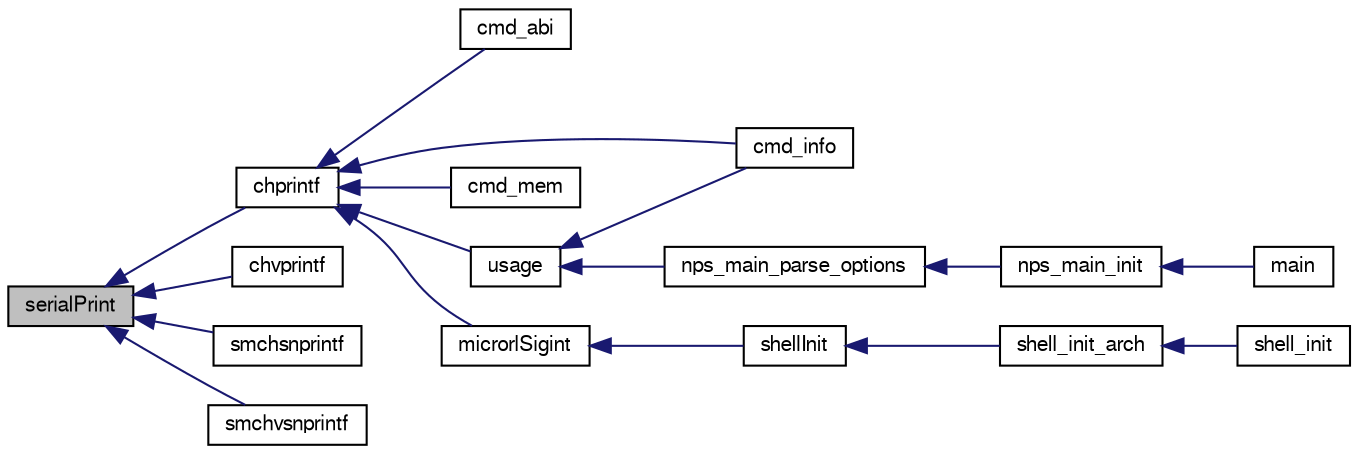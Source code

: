 digraph "serialPrint"
{
  edge [fontname="FreeSans",fontsize="10",labelfontname="FreeSans",labelfontsize="10"];
  node [fontname="FreeSans",fontsize="10",shape=record];
  rankdir="LR";
  Node1 [label="serialPrint",height=0.2,width=0.4,color="black", fillcolor="grey75", style="filled", fontcolor="black"];
  Node1 -> Node2 [dir="back",color="midnightblue",fontsize="10",style="solid",fontname="FreeSans"];
  Node2 [label="chprintf",height=0.2,width=0.4,color="black", fillcolor="white", style="filled",URL="$group__chprintf.html#gac84c97ff3243a8aa49289a3abc53f010"];
  Node2 -> Node3 [dir="back",color="midnightblue",fontsize="10",style="solid",fontname="FreeSans"];
  Node3 [label="cmd_abi",height=0.2,width=0.4,color="black", fillcolor="white", style="filled",URL="$shell__arch_8c.html#ae96cb88b7db05439ce2524ce5c571002"];
  Node2 -> Node4 [dir="back",color="midnightblue",fontsize="10",style="solid",fontname="FreeSans"];
  Node4 [label="cmd_info",height=0.2,width=0.4,color="black", fillcolor="white", style="filled",URL="$group__SHELL.html#ga8aec65e6e5613559d1ed9f4ea07538a4"];
  Node2 -> Node5 [dir="back",color="midnightblue",fontsize="10",style="solid",fontname="FreeSans"];
  Node5 [label="cmd_mem",height=0.2,width=0.4,color="black", fillcolor="white", style="filled",URL="$shell__arch_8c.html#a2f63715d4417957054da76e9d83340cf"];
  Node2 -> Node6 [dir="back",color="midnightblue",fontsize="10",style="solid",fontname="FreeSans"];
  Node6 [label="microrlSigint",height=0.2,width=0.4,color="black", fillcolor="white", style="filled",URL="$group__SHELL.html#ga4d14287da53057dd53faca137d0b91c5"];
  Node6 -> Node7 [dir="back",color="midnightblue",fontsize="10",style="solid",fontname="FreeSans"];
  Node7 [label="shellInit",height=0.2,width=0.4,color="black", fillcolor="white", style="filled",URL="$group__SHELL.html#ga0b1dba28bb03cb29749f32a595d5ec57",tooltip="Shell manager initialization. "];
  Node7 -> Node8 [dir="back",color="midnightblue",fontsize="10",style="solid",fontname="FreeSans"];
  Node8 [label="shell_init_arch",height=0.2,width=0.4,color="black", fillcolor="white", style="filled",URL="$shell__arch_8h.html#a0d71d20b7713f8ddabd21f854e7ebbc4",tooltip="Arch init. "];
  Node8 -> Node9 [dir="back",color="midnightblue",fontsize="10",style="solid",fontname="FreeSans"];
  Node9 [label="shell_init",height=0.2,width=0.4,color="black", fillcolor="white", style="filled",URL="$shell_8h.html#a69b075ef7e4d7bcf5a903d3d75baac02",tooltip="Init shell. "];
  Node2 -> Node10 [dir="back",color="midnightblue",fontsize="10",style="solid",fontname="FreeSans"];
  Node10 [label="usage",height=0.2,width=0.4,color="black", fillcolor="white", style="filled",URL="$group__SHELL.html#gacb01942f228e0914fe22cd064d78a2ab"];
  Node10 -> Node4 [dir="back",color="midnightblue",fontsize="10",style="solid",fontname="FreeSans"];
  Node10 -> Node11 [dir="back",color="midnightblue",fontsize="10",style="solid",fontname="FreeSans"];
  Node11 [label="nps_main_parse_options",height=0.2,width=0.4,color="black", fillcolor="white", style="filled",URL="$nps__main__common_8c.html#a9e2370130aa6e869a0ed56a22117cf3b"];
  Node11 -> Node12 [dir="back",color="midnightblue",fontsize="10",style="solid",fontname="FreeSans"];
  Node12 [label="nps_main_init",height=0.2,width=0.4,color="black", fillcolor="white", style="filled",URL="$nps__main__common_8c.html#a92aad3720fb482042b695d66e633699a"];
  Node12 -> Node13 [dir="back",color="midnightblue",fontsize="10",style="solid",fontname="FreeSans"];
  Node13 [label="main",height=0.2,width=0.4,color="black", fillcolor="white", style="filled",URL="$nps__main__hitl_8c.html#a3c04138a5bfe5d72780bb7e82a18e627"];
  Node1 -> Node14 [dir="back",color="midnightblue",fontsize="10",style="solid",fontname="FreeSans"];
  Node14 [label="chvprintf",height=0.2,width=0.4,color="black", fillcolor="white", style="filled",URL="$group__chprintf.html#gad88171c5e97371e1da27a5cc1a735285"];
  Node1 -> Node15 [dir="back",color="midnightblue",fontsize="10",style="solid",fontname="FreeSans"];
  Node15 [label="smchsnprintf",height=0.2,width=0.4,color="black", fillcolor="white", style="filled",URL="$group__chprintf.html#ga508e06db6508345345c73a5523343bed"];
  Node1 -> Node16 [dir="back",color="midnightblue",fontsize="10",style="solid",fontname="FreeSans"];
  Node16 [label="smchvsnprintf",height=0.2,width=0.4,color="black", fillcolor="white", style="filled",URL="$group__chprintf.html#ga9199aabf4df69c18ea85d1030d44ce68"];
}

